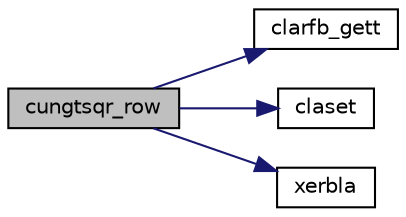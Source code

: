 digraph "cungtsqr_row"
{
 // LATEX_PDF_SIZE
  edge [fontname="Helvetica",fontsize="10",labelfontname="Helvetica",labelfontsize="10"];
  node [fontname="Helvetica",fontsize="10",shape=record];
  rankdir="LR";
  Node1 [label="cungtsqr_row",height=0.2,width=0.4,color="black", fillcolor="grey75", style="filled", fontcolor="black",tooltip="CUNGTSQR_ROW"];
  Node1 -> Node2 [color="midnightblue",fontsize="10",style="solid",fontname="Helvetica"];
  Node2 [label="clarfb_gett",height=0.2,width=0.4,color="black", fillcolor="white", style="filled",URL="$clarfb__gett_8f.html#a599c5dbe50666e5fa2b854c819063fa1",tooltip="CLARFB_GETT"];
  Node1 -> Node3 [color="midnightblue",fontsize="10",style="solid",fontname="Helvetica"];
  Node3 [label="claset",height=0.2,width=0.4,color="black", fillcolor="white", style="filled",URL="$claset_8f.html#a3666a7cae5a324eab6ae01b5155f1f5b",tooltip="CLASET initializes the off-diagonal elements and the diagonal elements of a matrix to given values."];
  Node1 -> Node4 [color="midnightblue",fontsize="10",style="solid",fontname="Helvetica"];
  Node4 [label="xerbla",height=0.2,width=0.4,color="black", fillcolor="white", style="filled",URL="$xerbla_8f.html#a377ee61015baf8dea7770b3a404b1c07",tooltip="XERBLA"];
}
